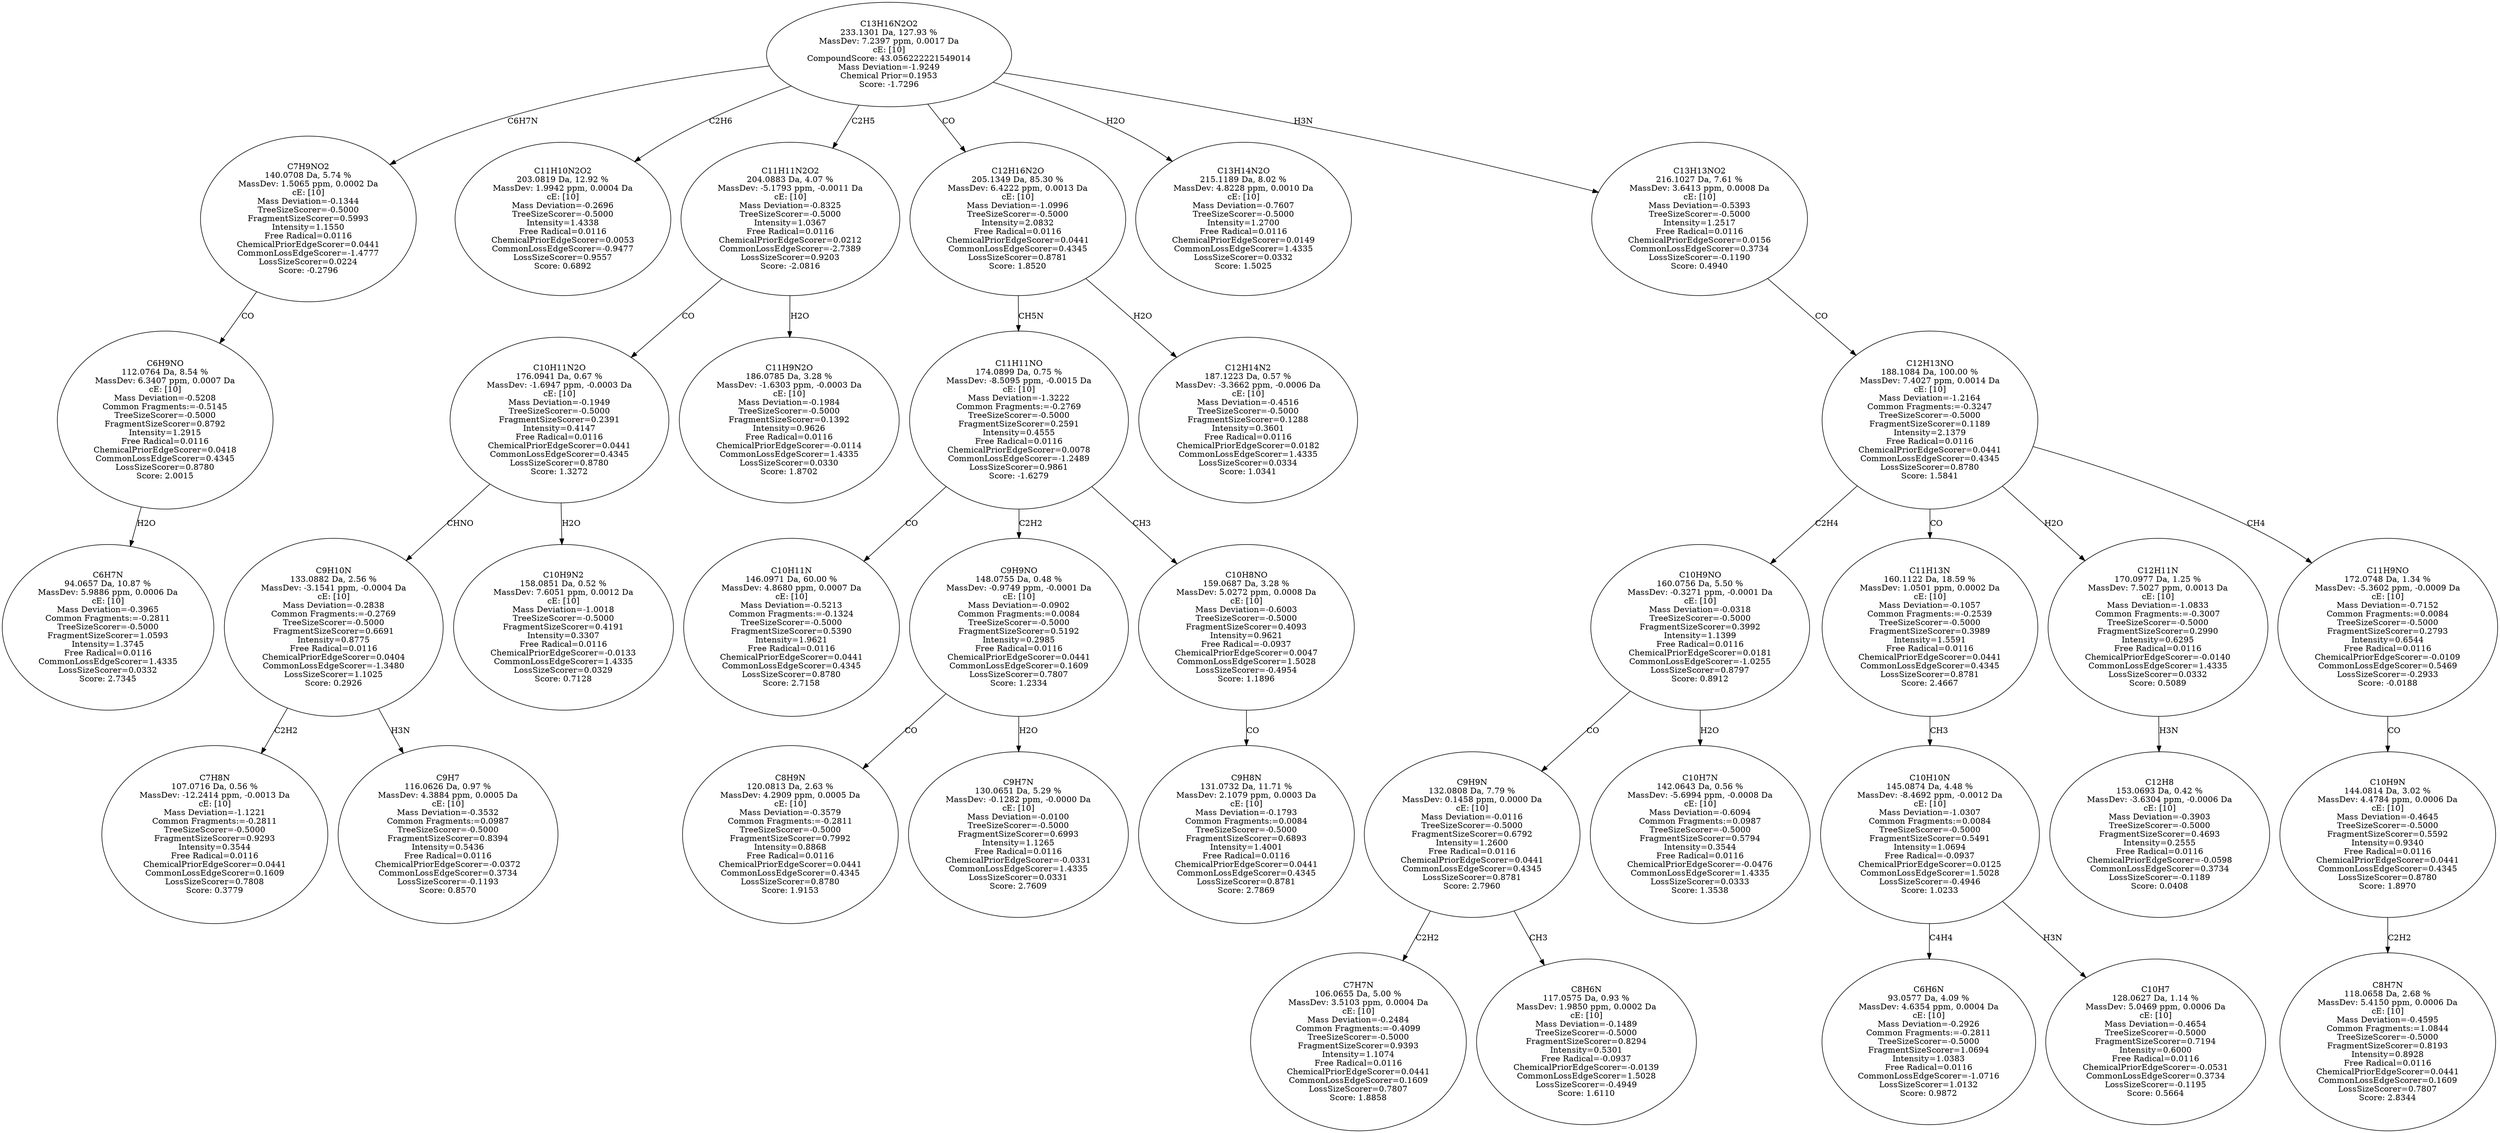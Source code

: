 strict digraph {
v1 [label="C6H7N\n94.0657 Da, 10.87 %\nMassDev: 5.9886 ppm, 0.0006 Da\ncE: [10]\nMass Deviation=-0.3965\nCommon Fragments:=-0.2811\nTreeSizeScorer=-0.5000\nFragmentSizeScorer=1.0593\nIntensity=1.3745\nFree Radical=0.0116\nCommonLossEdgeScorer=1.4335\nLossSizeScorer=0.0332\nScore: 2.7345"];
v2 [label="C6H9NO\n112.0764 Da, 8.54 %\nMassDev: 6.3407 ppm, 0.0007 Da\ncE: [10]\nMass Deviation=-0.5208\nCommon Fragments:=-0.5145\nTreeSizeScorer=-0.5000\nFragmentSizeScorer=0.8792\nIntensity=1.2915\nFree Radical=0.0116\nChemicalPriorEdgeScorer=0.0418\nCommonLossEdgeScorer=0.4345\nLossSizeScorer=0.8780\nScore: 2.0015"];
v3 [label="C7H9NO2\n140.0708 Da, 5.74 %\nMassDev: 1.5065 ppm, 0.0002 Da\ncE: [10]\nMass Deviation=-0.1344\nTreeSizeScorer=-0.5000\nFragmentSizeScorer=0.5993\nIntensity=1.1550\nFree Radical=0.0116\nChemicalPriorEdgeScorer=0.0441\nCommonLossEdgeScorer=-1.4777\nLossSizeScorer=0.0224\nScore: -0.2796"];
v4 [label="C11H10N2O2\n203.0819 Da, 12.92 %\nMassDev: 1.9942 ppm, 0.0004 Da\ncE: [10]\nMass Deviation=-0.2696\nTreeSizeScorer=-0.5000\nIntensity=1.4338\nFree Radical=0.0116\nChemicalPriorEdgeScorer=0.0053\nCommonLossEdgeScorer=-0.9477\nLossSizeScorer=0.9557\nScore: 0.6892"];
v5 [label="C7H8N\n107.0716 Da, 0.56 %\nMassDev: -12.2414 ppm, -0.0013 Da\ncE: [10]\nMass Deviation=-1.1221\nCommon Fragments:=-0.2811\nTreeSizeScorer=-0.5000\nFragmentSizeScorer=0.9293\nIntensity=0.3544\nFree Radical=0.0116\nChemicalPriorEdgeScorer=0.0441\nCommonLossEdgeScorer=0.1609\nLossSizeScorer=0.7808\nScore: 0.3779"];
v6 [label="C9H7\n116.0626 Da, 0.97 %\nMassDev: 4.3884 ppm, 0.0005 Da\ncE: [10]\nMass Deviation=-0.3532\nCommon Fragments:=0.0987\nTreeSizeScorer=-0.5000\nFragmentSizeScorer=0.8394\nIntensity=0.5436\nFree Radical=0.0116\nChemicalPriorEdgeScorer=-0.0372\nCommonLossEdgeScorer=0.3734\nLossSizeScorer=-0.1193\nScore: 0.8570"];
v7 [label="C9H10N\n133.0882 Da, 2.56 %\nMassDev: -3.1541 ppm, -0.0004 Da\ncE: [10]\nMass Deviation=-0.2838\nCommon Fragments:=-0.2769\nTreeSizeScorer=-0.5000\nFragmentSizeScorer=0.6691\nIntensity=0.8775\nFree Radical=0.0116\nChemicalPriorEdgeScorer=0.0404\nCommonLossEdgeScorer=-1.3480\nLossSizeScorer=1.1025\nScore: 0.2926"];
v8 [label="C10H9N2\n158.0851 Da, 0.52 %\nMassDev: 7.6051 ppm, 0.0012 Da\ncE: [10]\nMass Deviation=-1.0018\nTreeSizeScorer=-0.5000\nFragmentSizeScorer=0.4191\nIntensity=0.3307\nFree Radical=0.0116\nChemicalPriorEdgeScorer=-0.0133\nCommonLossEdgeScorer=1.4335\nLossSizeScorer=0.0329\nScore: 0.7128"];
v9 [label="C10H11N2O\n176.0941 Da, 0.67 %\nMassDev: -1.6947 ppm, -0.0003 Da\ncE: [10]\nMass Deviation=-0.1949\nTreeSizeScorer=-0.5000\nFragmentSizeScorer=0.2391\nIntensity=0.4147\nFree Radical=0.0116\nChemicalPriorEdgeScorer=0.0441\nCommonLossEdgeScorer=0.4345\nLossSizeScorer=0.8780\nScore: 1.3272"];
v10 [label="C11H9N2O\n186.0785 Da, 3.28 %\nMassDev: -1.6303 ppm, -0.0003 Da\ncE: [10]\nMass Deviation=-0.1984\nTreeSizeScorer=-0.5000\nFragmentSizeScorer=0.1392\nIntensity=0.9626\nFree Radical=0.0116\nChemicalPriorEdgeScorer=-0.0114\nCommonLossEdgeScorer=1.4335\nLossSizeScorer=0.0330\nScore: 1.8702"];
v11 [label="C11H11N2O2\n204.0883 Da, 4.07 %\nMassDev: -5.1793 ppm, -0.0011 Da\ncE: [10]\nMass Deviation=-0.8325\nTreeSizeScorer=-0.5000\nIntensity=1.0367\nFree Radical=0.0116\nChemicalPriorEdgeScorer=0.0212\nCommonLossEdgeScorer=-2.7389\nLossSizeScorer=0.9203\nScore: -2.0816"];
v12 [label="C10H11N\n146.0971 Da, 60.00 %\nMassDev: 4.8680 ppm, 0.0007 Da\ncE: [10]\nMass Deviation=-0.5213\nCommon Fragments:=-0.1324\nTreeSizeScorer=-0.5000\nFragmentSizeScorer=0.5390\nIntensity=1.9621\nFree Radical=0.0116\nChemicalPriorEdgeScorer=0.0441\nCommonLossEdgeScorer=0.4345\nLossSizeScorer=0.8780\nScore: 2.7158"];
v13 [label="C8H9N\n120.0813 Da, 2.63 %\nMassDev: 4.2909 ppm, 0.0005 Da\ncE: [10]\nMass Deviation=-0.3579\nCommon Fragments:=-0.2811\nTreeSizeScorer=-0.5000\nFragmentSizeScorer=0.7992\nIntensity=0.8868\nFree Radical=0.0116\nChemicalPriorEdgeScorer=0.0441\nCommonLossEdgeScorer=0.4345\nLossSizeScorer=0.8780\nScore: 1.9153"];
v14 [label="C9H7N\n130.0651 Da, 5.29 %\nMassDev: -0.1282 ppm, -0.0000 Da\ncE: [10]\nMass Deviation=-0.0100\nTreeSizeScorer=-0.5000\nFragmentSizeScorer=0.6993\nIntensity=1.1265\nFree Radical=0.0116\nChemicalPriorEdgeScorer=-0.0331\nCommonLossEdgeScorer=1.4335\nLossSizeScorer=0.0331\nScore: 2.7609"];
v15 [label="C9H9NO\n148.0755 Da, 0.48 %\nMassDev: -0.9749 ppm, -0.0001 Da\ncE: [10]\nMass Deviation=-0.0902\nCommon Fragments:=0.0084\nTreeSizeScorer=-0.5000\nFragmentSizeScorer=0.5192\nIntensity=0.2985\nFree Radical=0.0116\nChemicalPriorEdgeScorer=0.0441\nCommonLossEdgeScorer=0.1609\nLossSizeScorer=0.7807\nScore: 1.2334"];
v16 [label="C9H8N\n131.0732 Da, 11.71 %\nMassDev: 2.1079 ppm, 0.0003 Da\ncE: [10]\nMass Deviation=-0.1793\nCommon Fragments:=0.0084\nTreeSizeScorer=-0.5000\nFragmentSizeScorer=0.6893\nIntensity=1.4001\nFree Radical=0.0116\nChemicalPriorEdgeScorer=0.0441\nCommonLossEdgeScorer=0.4345\nLossSizeScorer=0.8781\nScore: 2.7869"];
v17 [label="C10H8NO\n159.0687 Da, 3.28 %\nMassDev: 5.0272 ppm, 0.0008 Da\ncE: [10]\nMass Deviation=-0.6003\nTreeSizeScorer=-0.5000\nFragmentSizeScorer=0.4093\nIntensity=0.9621\nFree Radical=-0.0937\nChemicalPriorEdgeScorer=0.0047\nCommonLossEdgeScorer=1.5028\nLossSizeScorer=-0.4954\nScore: 1.1896"];
v18 [label="C11H11NO\n174.0899 Da, 0.75 %\nMassDev: -8.5095 ppm, -0.0015 Da\ncE: [10]\nMass Deviation=-1.3222\nCommon Fragments:=-0.2769\nTreeSizeScorer=-0.5000\nFragmentSizeScorer=0.2591\nIntensity=0.4555\nFree Radical=0.0116\nChemicalPriorEdgeScorer=0.0078\nCommonLossEdgeScorer=-1.2489\nLossSizeScorer=0.9861\nScore: -1.6279"];
v19 [label="C12H14N2\n187.1223 Da, 0.57 %\nMassDev: -3.3662 ppm, -0.0006 Da\ncE: [10]\nMass Deviation=-0.4516\nTreeSizeScorer=-0.5000\nFragmentSizeScorer=0.1288\nIntensity=0.3601\nFree Radical=0.0116\nChemicalPriorEdgeScorer=0.0182\nCommonLossEdgeScorer=1.4335\nLossSizeScorer=0.0334\nScore: 1.0341"];
v20 [label="C12H16N2O\n205.1349 Da, 85.30 %\nMassDev: 6.4222 ppm, 0.0013 Da\ncE: [10]\nMass Deviation=-1.0996\nTreeSizeScorer=-0.5000\nIntensity=2.0832\nFree Radical=0.0116\nChemicalPriorEdgeScorer=0.0441\nCommonLossEdgeScorer=0.4345\nLossSizeScorer=0.8781\nScore: 1.8520"];
v21 [label="C13H14N2O\n215.1189 Da, 8.02 %\nMassDev: 4.8228 ppm, 0.0010 Da\ncE: [10]\nMass Deviation=-0.7607\nTreeSizeScorer=-0.5000\nIntensity=1.2700\nFree Radical=0.0116\nChemicalPriorEdgeScorer=0.0149\nCommonLossEdgeScorer=1.4335\nLossSizeScorer=0.0332\nScore: 1.5025"];
v22 [label="C7H7N\n106.0655 Da, 5.00 %\nMassDev: 3.5103 ppm, 0.0004 Da\ncE: [10]\nMass Deviation=-0.2484\nCommon Fragments:=-0.4099\nTreeSizeScorer=-0.5000\nFragmentSizeScorer=0.9393\nIntensity=1.1074\nFree Radical=0.0116\nChemicalPriorEdgeScorer=0.0441\nCommonLossEdgeScorer=0.1609\nLossSizeScorer=0.7807\nScore: 1.8858"];
v23 [label="C8H6N\n117.0575 Da, 0.93 %\nMassDev: 1.9850 ppm, 0.0002 Da\ncE: [10]\nMass Deviation=-0.1489\nTreeSizeScorer=-0.5000\nFragmentSizeScorer=0.8294\nIntensity=0.5301\nFree Radical=-0.0937\nChemicalPriorEdgeScorer=-0.0139\nCommonLossEdgeScorer=1.5028\nLossSizeScorer=-0.4949\nScore: 1.6110"];
v24 [label="C9H9N\n132.0808 Da, 7.79 %\nMassDev: 0.1458 ppm, 0.0000 Da\ncE: [10]\nMass Deviation=-0.0116\nTreeSizeScorer=-0.5000\nFragmentSizeScorer=0.6792\nIntensity=1.2600\nFree Radical=0.0116\nChemicalPriorEdgeScorer=0.0441\nCommonLossEdgeScorer=0.4345\nLossSizeScorer=0.8781\nScore: 2.7960"];
v25 [label="C10H7N\n142.0643 Da, 0.56 %\nMassDev: -5.6994 ppm, -0.0008 Da\ncE: [10]\nMass Deviation=-0.6094\nCommon Fragments:=0.0987\nTreeSizeScorer=-0.5000\nFragmentSizeScorer=0.5794\nIntensity=0.3544\nFree Radical=0.0116\nChemicalPriorEdgeScorer=-0.0476\nCommonLossEdgeScorer=1.4335\nLossSizeScorer=0.0333\nScore: 1.3538"];
v26 [label="C10H9NO\n160.0756 Da, 5.50 %\nMassDev: -0.3271 ppm, -0.0001 Da\ncE: [10]\nMass Deviation=-0.0318\nTreeSizeScorer=-0.5000\nFragmentSizeScorer=0.3992\nIntensity=1.1399\nFree Radical=0.0116\nChemicalPriorEdgeScorer=0.0181\nCommonLossEdgeScorer=-1.0255\nLossSizeScorer=0.8797\nScore: 0.8912"];
v27 [label="C6H6N\n93.0577 Da, 4.09 %\nMassDev: 4.6354 ppm, 0.0004 Da\ncE: [10]\nMass Deviation=-0.2926\nCommon Fragments:=-0.2811\nTreeSizeScorer=-0.5000\nFragmentSizeScorer=1.0694\nIntensity=1.0383\nFree Radical=0.0116\nCommonLossEdgeScorer=-1.0716\nLossSizeScorer=1.0132\nScore: 0.9872"];
v28 [label="C10H7\n128.0627 Da, 1.14 %\nMassDev: 5.0469 ppm, 0.0006 Da\ncE: [10]\nMass Deviation=-0.4654\nTreeSizeScorer=-0.5000\nFragmentSizeScorer=0.7194\nIntensity=0.6000\nFree Radical=0.0116\nChemicalPriorEdgeScorer=-0.0531\nCommonLossEdgeScorer=0.3734\nLossSizeScorer=-0.1195\nScore: 0.5664"];
v29 [label="C10H10N\n145.0874 Da, 4.48 %\nMassDev: -8.4692 ppm, -0.0012 Da\ncE: [10]\nMass Deviation=-1.0307\nCommon Fragments:=0.0084\nTreeSizeScorer=-0.5000\nFragmentSizeScorer=0.5491\nIntensity=1.0694\nFree Radical=-0.0937\nChemicalPriorEdgeScorer=0.0125\nCommonLossEdgeScorer=1.5028\nLossSizeScorer=-0.4946\nScore: 1.0233"];
v30 [label="C11H13N\n160.1122 Da, 18.59 %\nMassDev: 1.0501 ppm, 0.0002 Da\ncE: [10]\nMass Deviation=-0.1057\nCommon Fragments:=-0.2539\nTreeSizeScorer=-0.5000\nFragmentSizeScorer=0.3989\nIntensity=1.5591\nFree Radical=0.0116\nChemicalPriorEdgeScorer=0.0441\nCommonLossEdgeScorer=0.4345\nLossSizeScorer=0.8781\nScore: 2.4667"];
v31 [label="C12H8\n153.0693 Da, 0.42 %\nMassDev: -3.6304 ppm, -0.0006 Da\ncE: [10]\nMass Deviation=-0.3903\nTreeSizeScorer=-0.5000\nFragmentSizeScorer=0.4693\nIntensity=0.2555\nFree Radical=0.0116\nChemicalPriorEdgeScorer=-0.0598\nCommonLossEdgeScorer=0.3734\nLossSizeScorer=-0.1189\nScore: 0.0408"];
v32 [label="C12H11N\n170.0977 Da, 1.25 %\nMassDev: 7.5027 ppm, 0.0013 Da\ncE: [10]\nMass Deviation=-1.0833\nCommon Fragments:=-0.3007\nTreeSizeScorer=-0.5000\nFragmentSizeScorer=0.2990\nIntensity=0.6295\nFree Radical=0.0116\nChemicalPriorEdgeScorer=-0.0140\nCommonLossEdgeScorer=1.4335\nLossSizeScorer=0.0332\nScore: 0.5089"];
v33 [label="C8H7N\n118.0658 Da, 2.68 %\nMassDev: 5.4150 ppm, 0.0006 Da\ncE: [10]\nMass Deviation=-0.4595\nCommon Fragments:=1.0844\nTreeSizeScorer=-0.5000\nFragmentSizeScorer=0.8193\nIntensity=0.8928\nFree Radical=0.0116\nChemicalPriorEdgeScorer=0.0441\nCommonLossEdgeScorer=0.1609\nLossSizeScorer=0.7807\nScore: 2.8344"];
v34 [label="C10H9N\n144.0814 Da, 3.02 %\nMassDev: 4.4784 ppm, 0.0006 Da\ncE: [10]\nMass Deviation=-0.4645\nTreeSizeScorer=-0.5000\nFragmentSizeScorer=0.5592\nIntensity=0.9340\nFree Radical=0.0116\nChemicalPriorEdgeScorer=0.0441\nCommonLossEdgeScorer=0.4345\nLossSizeScorer=0.8780\nScore: 1.8970"];
v35 [label="C11H9NO\n172.0748 Da, 1.34 %\nMassDev: -5.3602 ppm, -0.0009 Da\ncE: [10]\nMass Deviation=-0.7152\nCommon Fragments:=0.0084\nTreeSizeScorer=-0.5000\nFragmentSizeScorer=0.2793\nIntensity=0.6544\nFree Radical=0.0116\nChemicalPriorEdgeScorer=-0.0109\nCommonLossEdgeScorer=0.5469\nLossSizeScorer=-0.2933\nScore: -0.0188"];
v36 [label="C12H13NO\n188.1084 Da, 100.00 %\nMassDev: 7.4027 ppm, 0.0014 Da\ncE: [10]\nMass Deviation=-1.2164\nCommon Fragments:=-0.3247\nTreeSizeScorer=-0.5000\nFragmentSizeScorer=0.1189\nIntensity=2.1379\nFree Radical=0.0116\nChemicalPriorEdgeScorer=0.0441\nCommonLossEdgeScorer=0.4345\nLossSizeScorer=0.8780\nScore: 1.5841"];
v37 [label="C13H13NO2\n216.1027 Da, 7.61 %\nMassDev: 3.6413 ppm, 0.0008 Da\ncE: [10]\nMass Deviation=-0.5393\nTreeSizeScorer=-0.5000\nIntensity=1.2517\nFree Radical=0.0116\nChemicalPriorEdgeScorer=0.0156\nCommonLossEdgeScorer=0.3734\nLossSizeScorer=-0.1190\nScore: 0.4940"];
v38 [label="C13H16N2O2\n233.1301 Da, 127.93 %\nMassDev: 7.2397 ppm, 0.0017 Da\ncE: [10]\nCompoundScore: 43.056222221549014\nMass Deviation=-1.9249\nChemical Prior=0.1953\nScore: -1.7296"];
v2 -> v1 [label="H2O"];
v3 -> v2 [label="CO"];
v38 -> v3 [label="C6H7N"];
v38 -> v4 [label="C2H6"];
v7 -> v5 [label="C2H2"];
v7 -> v6 [label="H3N"];
v9 -> v7 [label="CHNO"];
v9 -> v8 [label="H2O"];
v11 -> v9 [label="CO"];
v11 -> v10 [label="H2O"];
v38 -> v11 [label="C2H5"];
v18 -> v12 [label="CO"];
v15 -> v13 [label="CO"];
v15 -> v14 [label="H2O"];
v18 -> v15 [label="C2H2"];
v17 -> v16 [label="CO"];
v18 -> v17 [label="CH3"];
v20 -> v18 [label="CH5N"];
v20 -> v19 [label="H2O"];
v38 -> v20 [label="CO"];
v38 -> v21 [label="H2O"];
v24 -> v22 [label="C2H2"];
v24 -> v23 [label="CH3"];
v26 -> v24 [label="CO"];
v26 -> v25 [label="H2O"];
v36 -> v26 [label="C2H4"];
v29 -> v27 [label="C4H4"];
v29 -> v28 [label="H3N"];
v30 -> v29 [label="CH3"];
v36 -> v30 [label="CO"];
v32 -> v31 [label="H3N"];
v36 -> v32 [label="H2O"];
v34 -> v33 [label="C2H2"];
v35 -> v34 [label="CO"];
v36 -> v35 [label="CH4"];
v37 -> v36 [label="CO"];
v38 -> v37 [label="H3N"];
}